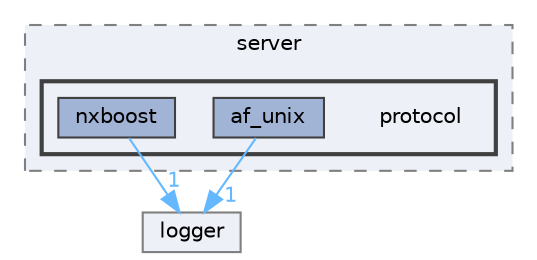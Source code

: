 digraph "include/nexilis/server/protocol"
{
 // LATEX_PDF_SIZE
  bgcolor="transparent";
  edge [fontname=Helvetica,fontsize=10,labelfontname=Helvetica,labelfontsize=10];
  node [fontname=Helvetica,fontsize=10,shape=box,height=0.2,width=0.4];
  compound=true
  subgraph clusterdir_6cbb7aeeec1e648a8e3d084d45762450 {
    graph [ bgcolor="#edf0f7", pencolor="grey50", label="server", fontname=Helvetica,fontsize=10 style="filled,dashed", URL="dir_6cbb7aeeec1e648a8e3d084d45762450.html",tooltip=""]
  subgraph clusterdir_f5af10fa4da1408b0f5cb5e9e5169867 {
    graph [ bgcolor="#edf0f7", pencolor="grey25", label="", fontname=Helvetica,fontsize=10 style="filled,bold", URL="dir_f5af10fa4da1408b0f5cb5e9e5169867.html",tooltip=""]
    dir_f5af10fa4da1408b0f5cb5e9e5169867 [shape=plaintext, label="protocol"];
  dir_a2ca7768db6ff34d34b3b85bbf09bf91 [label="af_unix", fillcolor="#a2b4d6", color="grey25", style="filled", URL="dir_a2ca7768db6ff34d34b3b85bbf09bf91.html",tooltip=""];
  dir_a27b42af6e466ecfbbcf8122a8857d3f [label="nxboost", fillcolor="#a2b4d6", color="grey25", style="filled", URL="dir_a27b42af6e466ecfbbcf8122a8857d3f.html",tooltip=""];
  }
  }
  dir_7f4f97cb3d79151aad44ab9a6f825ab9 [label="logger", fillcolor="#edf0f7", color="grey50", style="filled", URL="dir_7f4f97cb3d79151aad44ab9a6f825ab9.html",tooltip=""];
  dir_a2ca7768db6ff34d34b3b85bbf09bf91->dir_7f4f97cb3d79151aad44ab9a6f825ab9 [headlabel="1", labeldistance=1.5 headhref="dir_000004_000014.html" href="dir_000004_000014.html" color="steelblue1" fontcolor="steelblue1"];
  dir_a27b42af6e466ecfbbcf8122a8857d3f->dir_7f4f97cb3d79151aad44ab9a6f825ab9 [headlabel="1", labeldistance=1.5 headhref="dir_000023_000014.html" href="dir_000023_000014.html" color="steelblue1" fontcolor="steelblue1"];
}
